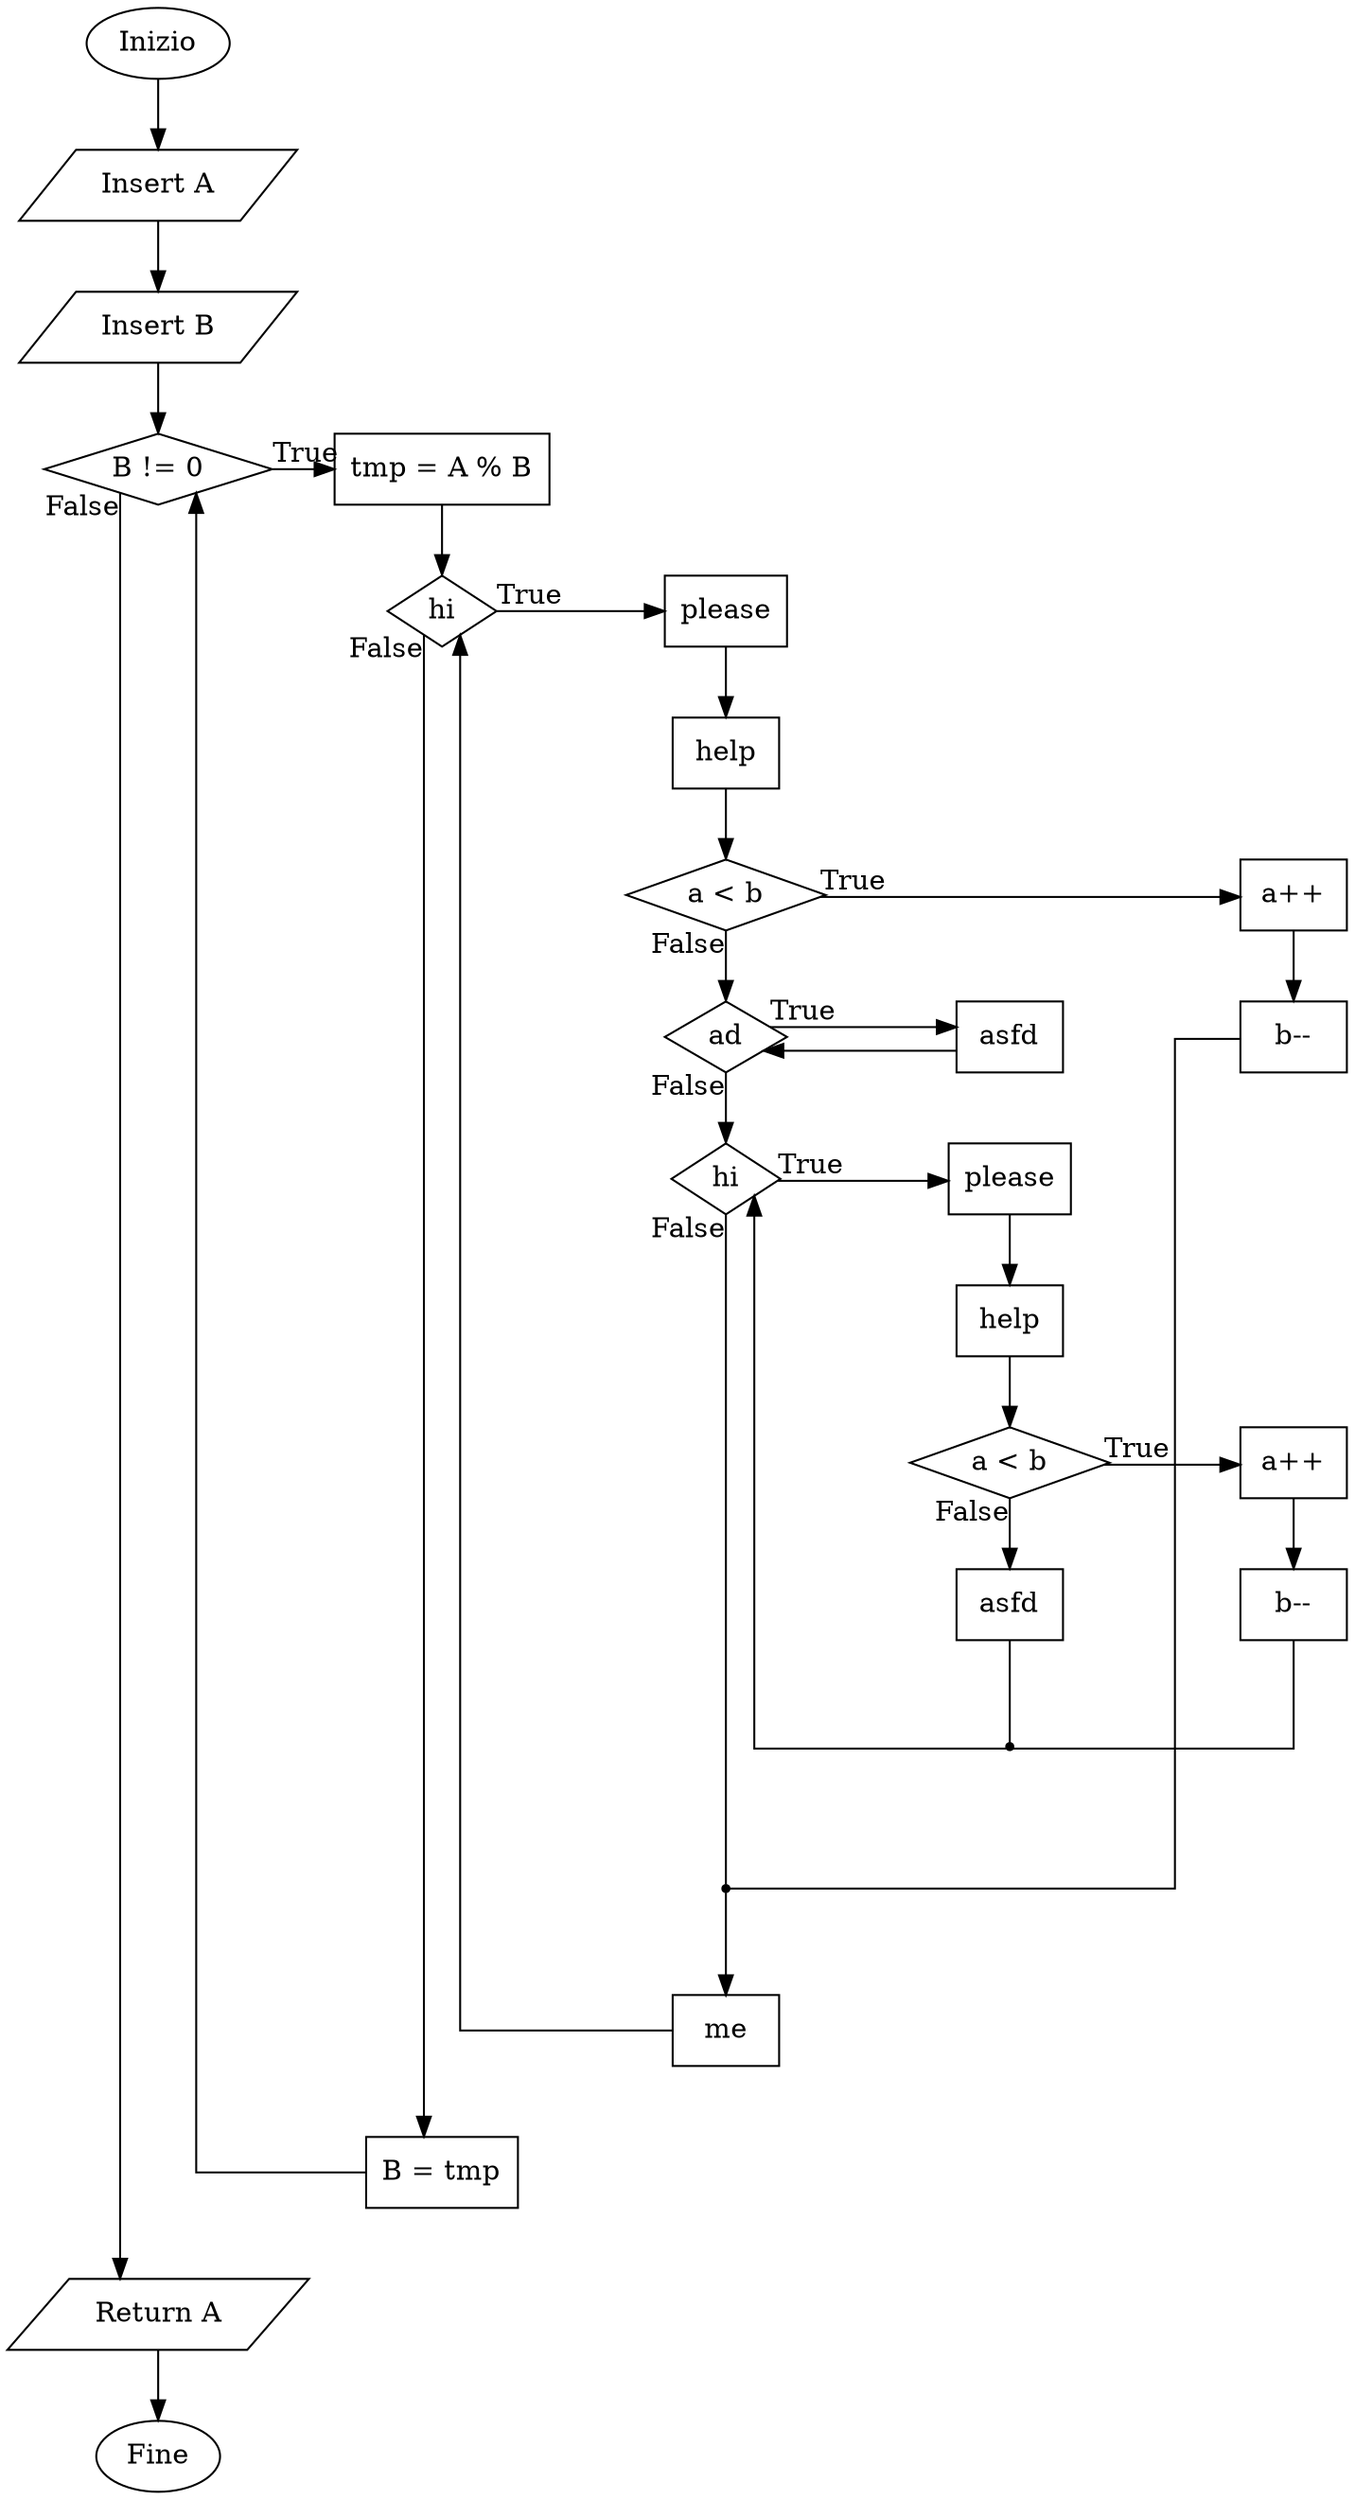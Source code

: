 /* Generated by GvGen v.1.0 (https://www.github.com/stricaud/gvgen) */

digraph G {
compound=true;nodesep=1;ranksep=0.5;splines=ortho;layout=neato;overlap=scalexy;
   node1 [shape="ellipse",label="Inizio",pos="0,0!"];
   node2 [shape="ellipse",label="Fine",pos="0,-17!"];
   node3 [shape="parallelogram",label="Insert A",pos="0,-1!"];
   node4 [shape="parallelogram",label="Insert B",pos="0,-2!"];
   node5 [shape="diamond",label="B != 0",pos="0,-3!"];
   node6 [shape="box",label="tmp = A % B",pos="2,-3!"];
   node7 [shape="diamond",label="hi",pos="2,-4!"];
   node8 [shape="box",label="please",pos="4,-4!"];
   node9 [shape="box",label="help",pos="4,-5!"];
   node10 [shape="diamond",label="a < b",pos="4,-6!"];
   node11 [shape="box",label="a++",pos="8,-6!"];
   node12 [shape="box",label="b--",pos="8,-7!"];
   node13 [shape="diamond",label="ad",pos="4,-7!"];
   node14 [shape="box",label="asfd",pos="6,-7!"];
   node15 [shape="diamond",label="hi",pos="4,-8!"];
   node16 [shape="box",label="please",pos="6,-8!"];
   node17 [shape="box",label="help",pos="6,-9!"];
   node18 [shape="diamond",label="a < b",pos="6,-10!"];
   node19 [shape="box",label="a++",pos="8,-10!"];
   node20 [shape="box",label="b--",pos="8,-11!"];
   node21 [shape="box",label="asfd",pos="6,-11!"];
   node22 [shape="point",label="",pos="6,-12!"];
   node23 [shape="point",label="",pos="4,-13!"];
   node24 [shape="box",label="me",pos="4,-14!"];
   node25 [shape="box",label="B = tmp",pos="2,-15!"];
   node26 [shape="parallelogram",label="Return A",pos="0,-16!"];
node1->node3;
node3->node4;
node4->node5;
node5->node6 [taillabel="True"];
node5->node26 [taillabel="False"];
node6->node7;
node7->node8 [taillabel="True"];
node7->node25 [taillabel="False"];
node8->node9;
node9->node10;
node10->node11 [taillabel="True"];
node10->node13 [taillabel="False"];
node11->node12;
node12->node23 [arrowhead="none"];
node13->node14 [taillabel="True"];
node13->node15 [taillabel="False"];
node14->node13;
node15->node16 [taillabel="True"];
node15->node23 [arrowhead="none",taillabel="False"];
node16->node17;
node17->node18;
node18->node19 [taillabel="True"];
node18->node21 [taillabel="False"];
node19->node20;
node20->node22 [arrowhead="none"];
node21->node22 [arrowhead="none"];
node22->node15;
node23->node24;
node24->node7;
node25->node5;
node26->node2;
}

